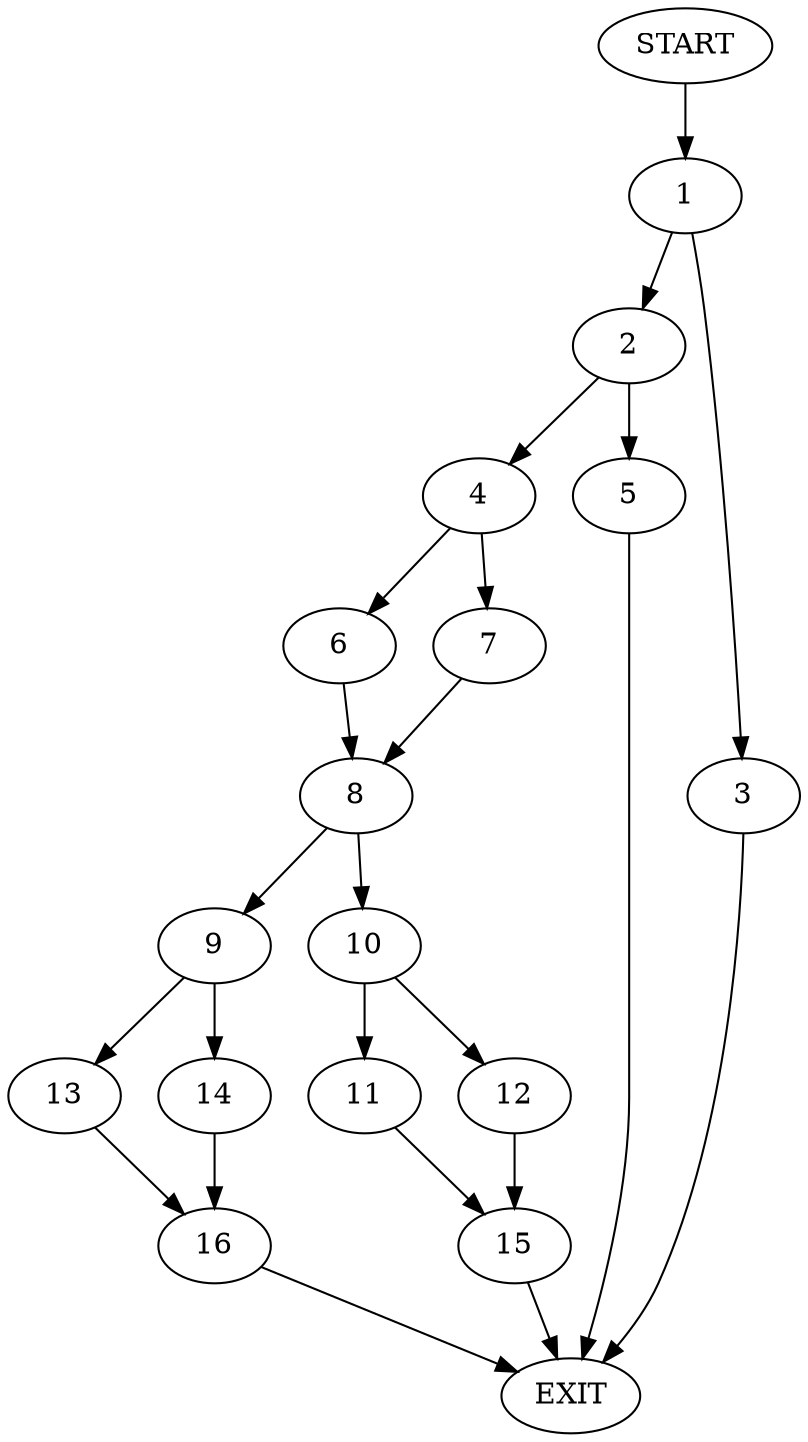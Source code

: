 digraph {
0 [label="START"]
17 [label="EXIT"]
0 -> 1
1 -> 2
1 -> 3
2 -> 4
2 -> 5
3 -> 17
5 -> 17
4 -> 6
4 -> 7
6 -> 8
7 -> 8
8 -> 9
8 -> 10
10 -> 11
10 -> 12
9 -> 13
9 -> 14
11 -> 15
12 -> 15
15 -> 17
13 -> 16
14 -> 16
16 -> 17
}
